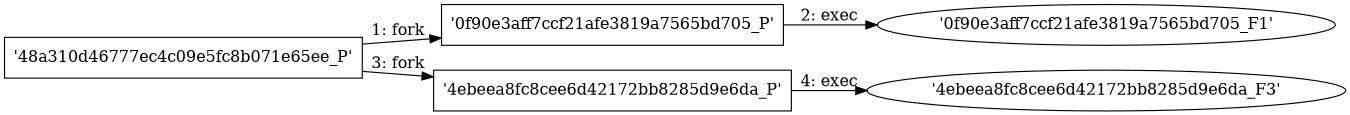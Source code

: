 digraph "D:\Learning\Paper\apt\基于CTI的攻击预警\Dataset\攻击图\ASGfromALLCTI\How artificial intelligence stopped an Emotet outbreak.dot" {
rankdir="LR"
size="9"
fixedsize="false"
splines="true"
nodesep=0.3
ranksep=0
fontsize=10
overlap="scalexy"
engine= "neato"
	"'48a310d46777ec4c09e5fc8b071e65ee_P'" [node_type=Process shape=box]
	"'0f90e3aff7ccf21afe3819a7565bd705_P'" [node_type=Process shape=box]
	"'48a310d46777ec4c09e5fc8b071e65ee_P'" -> "'0f90e3aff7ccf21afe3819a7565bd705_P'" [label="1: fork"]
	"'0f90e3aff7ccf21afe3819a7565bd705_P'" [node_type=Process shape=box]
	"'0f90e3aff7ccf21afe3819a7565bd705_F1'" [node_type=File shape=ellipse]
	"'0f90e3aff7ccf21afe3819a7565bd705_P'" -> "'0f90e3aff7ccf21afe3819a7565bd705_F1'" [label="2: exec"]
	"'48a310d46777ec4c09e5fc8b071e65ee_P'" [node_type=Process shape=box]
	"'4ebeea8fc8cee6d42172bb8285d9e6da_P'" [node_type=Process shape=box]
	"'48a310d46777ec4c09e5fc8b071e65ee_P'" -> "'4ebeea8fc8cee6d42172bb8285d9e6da_P'" [label="3: fork"]
	"'4ebeea8fc8cee6d42172bb8285d9e6da_P'" [node_type=Process shape=box]
	"'4ebeea8fc8cee6d42172bb8285d9e6da_F3'" [node_type=File shape=ellipse]
	"'4ebeea8fc8cee6d42172bb8285d9e6da_P'" -> "'4ebeea8fc8cee6d42172bb8285d9e6da_F3'" [label="4: exec"]
}
